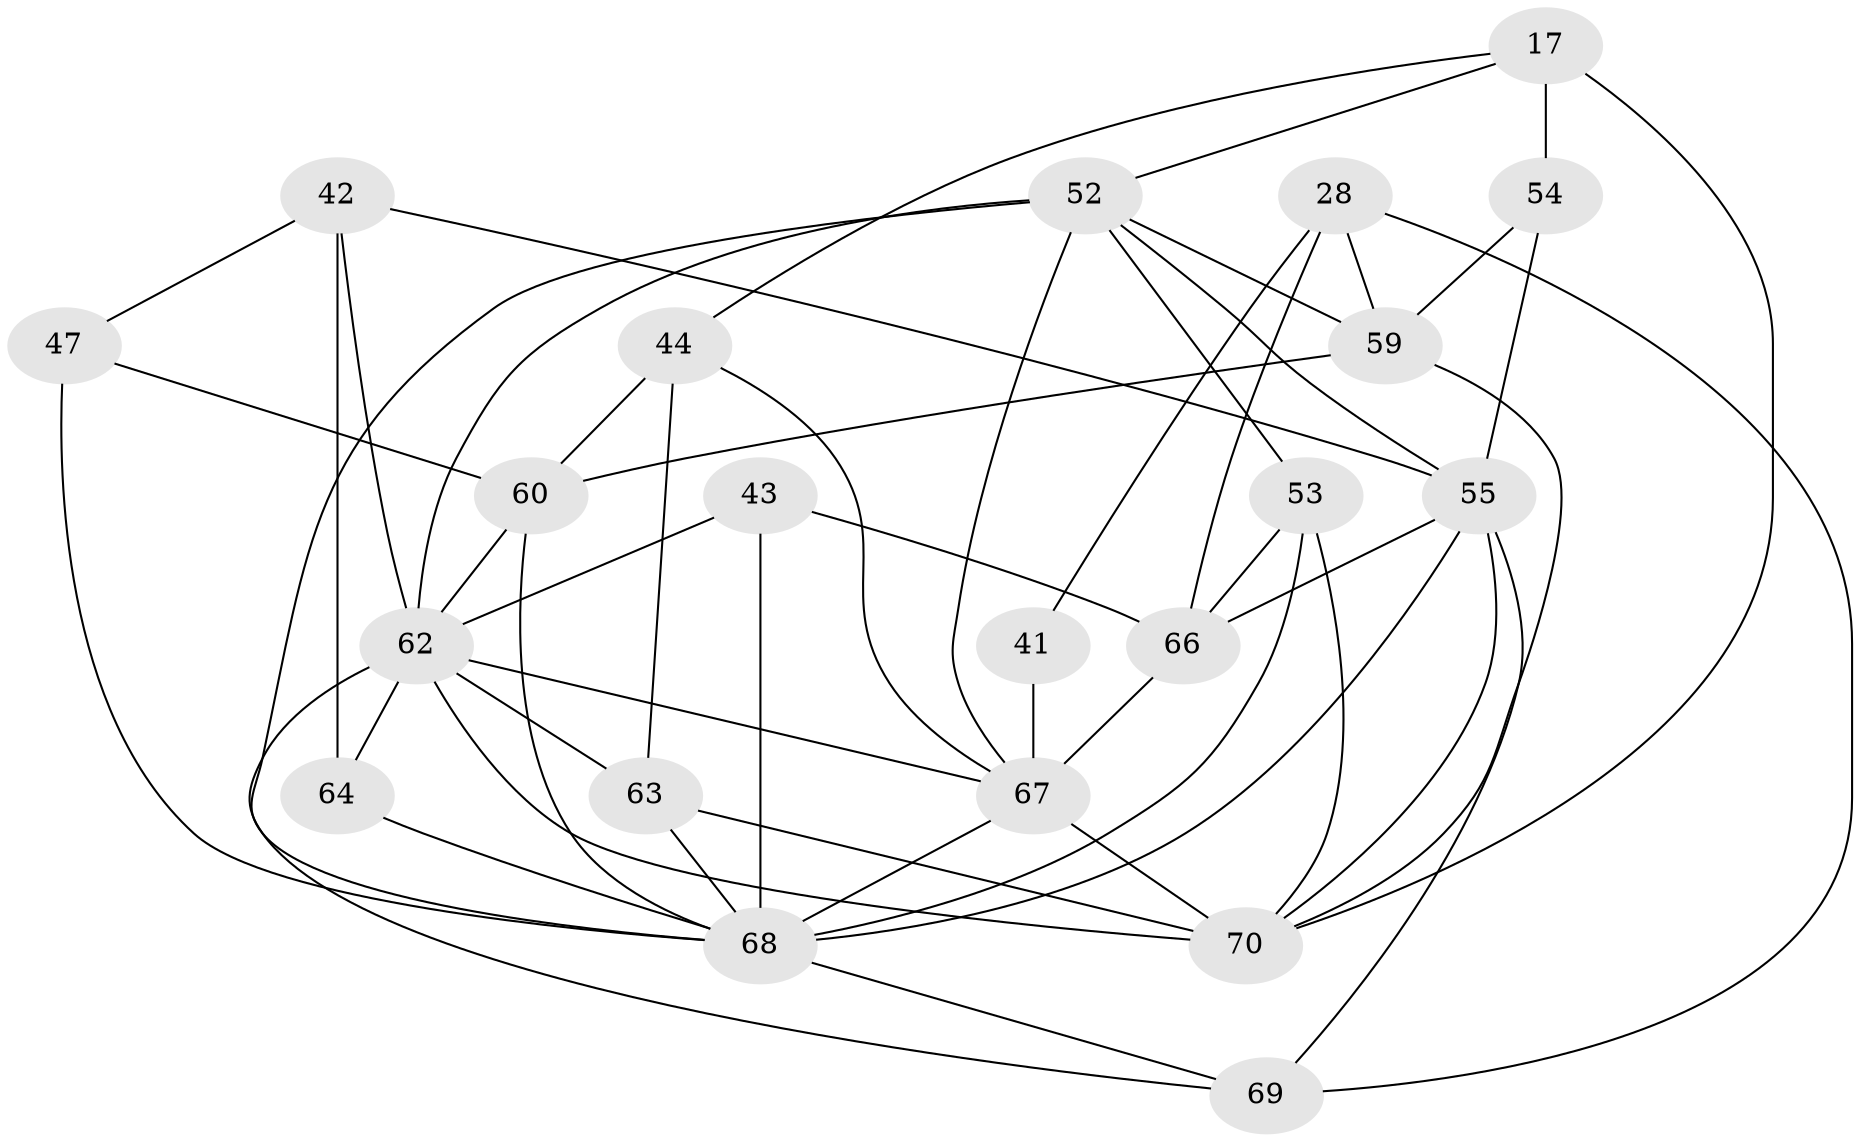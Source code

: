 // original degree distribution, {4: 1.0}
// Generated by graph-tools (version 1.1) at 2025/04/03/04/25 22:04:19]
// undirected, 21 vertices, 52 edges
graph export_dot {
graph [start="1"]
  node [color=gray90,style=filled];
  17 [super="+5"];
  28 [super="+18"];
  41;
  42 [super="+14"];
  43 [super="+11"];
  44;
  47 [super="+34"];
  52 [super="+22+38"];
  53;
  54;
  55 [super="+15+48"];
  59 [super="+58"];
  60 [super="+29+37"];
  62 [super="+61+56"];
  63 [super="+32"];
  64;
  66 [super="+8+51"];
  67 [super="+19+39+50"];
  68 [super="+26+65"];
  69 [super="+33"];
  70 [super="+57+45"];
  17 -- 54 [weight=2];
  17 -- 44;
  17 -- 70 [weight=2];
  17 -- 52;
  28 -- 66 [weight=2];
  28 -- 69;
  28 -- 41;
  28 -- 59 [weight=2];
  41 -- 67 [weight=3];
  42 -- 62 [weight=3];
  42 -- 47;
  42 -- 64;
  42 -- 55;
  43 -- 66;
  43 -- 62 [weight=2];
  43 -- 68 [weight=3];
  44 -- 67;
  44 -- 60;
  44 -- 63;
  47 -- 60 [weight=3];
  47 -- 68 [weight=2];
  52 -- 67 [weight=2];
  52 -- 55 [weight=3];
  52 -- 59 [weight=2];
  52 -- 68;
  52 -- 53;
  52 -- 62 [weight=2];
  53 -- 70;
  53 -- 66;
  53 -- 68;
  54 -- 59;
  54 -- 55;
  55 -- 70 [weight=4];
  55 -- 66 [weight=2];
  55 -- 69 [weight=2];
  55 -- 68;
  59 -- 60 [weight=2];
  59 -- 70;
  60 -- 68;
  60 -- 62;
  62 -- 63 [weight=2];
  62 -- 69;
  62 -- 67 [weight=3];
  62 -- 64;
  62 -- 70;
  63 -- 68;
  63 -- 70 [weight=2];
  64 -- 68 [weight=2];
  66 -- 67 [weight=2];
  67 -- 70 [weight=5];
  67 -- 68 [weight=2];
  68 -- 69 [weight=2];
}
